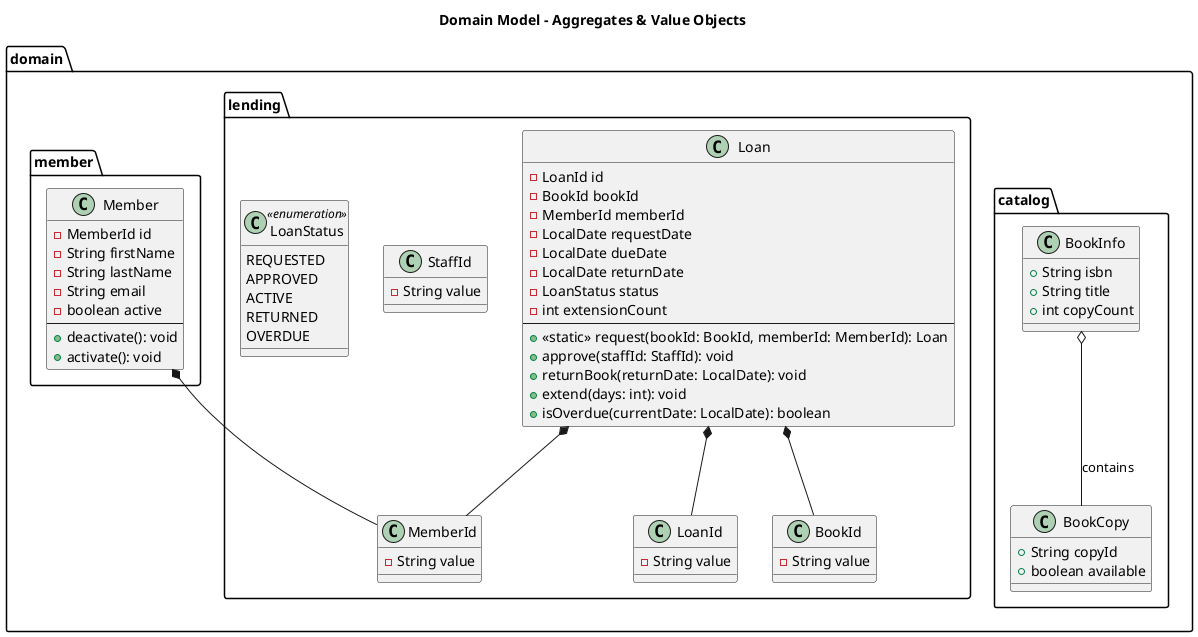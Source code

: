 @startuml DomainModelFixed
title Domain Model - Aggregates & Value Objects

package "domain.lending" {
  class Loan {
    - LoanId id
    - BookId bookId
    - MemberId memberId
    - LocalDate requestDate
    - LocalDate dueDate
    - LocalDate returnDate
    - LoanStatus status
    - int extensionCount
    --
    + <<static>> request(bookId: BookId, memberId: MemberId): Loan
    + approve(staffId: StaffId): void
    + returnBook(returnDate: LocalDate): void
    + extend(days: int): void
    + isOverdue(currentDate: LocalDate): boolean
  }

  class LoanId {
    - String value
  }
  class BookId {
    - String value
  }
  class MemberId {
    - String value
  }
  class StaffId {
    - String value
  }

  class LoanStatus <<enumeration>> {
    REQUESTED
    APPROVED
    ACTIVE
    RETURNED
    OVERDUE
  }

  Loan *-- LoanId
  Loan *-- BookId
  Loan *-- MemberId
}

package "domain.catalog" {
  class BookInfo {
    + String isbn
    + String title
    + int copyCount
  }
  class BookCopy {
    + String copyId
    + boolean available
  }
  BookInfo o-- BookCopy : contains
}

package "domain.member" {
  class Member {
    - MemberId id
    - String firstName
    - String lastName
    - String email
    - boolean active
    --
    + deactivate(): void
    + activate(): void
  }
  Member *-- MemberId
}

@enduml
